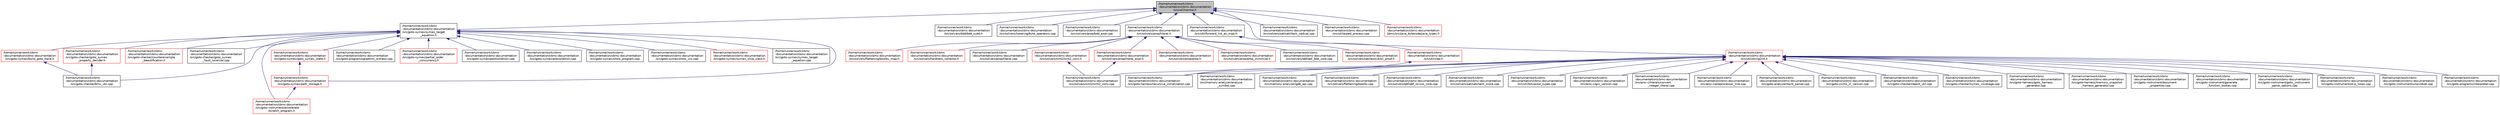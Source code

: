 digraph "/home/runner/work/cbmc-documentation/cbmc-documentation/src/util/narrow.h"
{
 // LATEX_PDF_SIZE
  bgcolor="transparent";
  edge [fontname="Helvetica",fontsize="10",labelfontname="Helvetica",labelfontsize="10"];
  node [fontname="Helvetica",fontsize="10",shape=record];
  Node1 [label="/home/runner/work/cbmc\l-documentation/cbmc-documentation\l/src/util/narrow.h",height=0.2,width=0.4,color="black", fillcolor="grey75", style="filled", fontcolor="black",tooltip=" "];
  Node1 -> Node2 [dir="back",color="midnightblue",fontsize="10",style="solid",fontname="Helvetica"];
  Node2 [label="/home/runner/work/cbmc\l-documentation/cbmc-documentation\l/src/goto-symex/symex_target\l_equation.h",height=0.2,width=0.4,color="black",URL="$symex__target__equation_8h.html",tooltip=" "];
  Node2 -> Node3 [dir="back",color="midnightblue",fontsize="10",style="solid",fontname="Helvetica"];
  Node3 [label="/home/runner/work/cbmc\l-documentation/cbmc-documentation\l/src/goto-checker/bmc_util.cpp",height=0.2,width=0.4,color="black",URL="$bmc__util_8cpp.html",tooltip=" "];
  Node2 -> Node4 [dir="back",color="midnightblue",fontsize="10",style="solid",fontname="Helvetica"];
  Node4 [label="/home/runner/work/cbmc\l-documentation/cbmc-documentation\l/src/goto-checker/goto_symex\l_property_decider.h",height=0.2,width=0.4,color="red",URL="$goto__symex__property__decider_8h.html",tooltip=" "];
  Node4 -> Node3 [dir="back",color="midnightblue",fontsize="10",style="solid",fontname="Helvetica"];
  Node2 -> Node18 [dir="back",color="midnightblue",fontsize="10",style="solid",fontname="Helvetica"];
  Node18 [label="/home/runner/work/cbmc\l-documentation/cbmc-documentation\l/src/goto-checker/counterexample\l_beautification.h",height=0.2,width=0.4,color="red",URL="$counterexample__beautification_8h.html",tooltip=" "];
  Node2 -> Node20 [dir="back",color="midnightblue",fontsize="10",style="solid",fontname="Helvetica"];
  Node20 [label="/home/runner/work/cbmc\l-documentation/cbmc-documentation\l/src/goto-checker/goto_symex\l_fault_localizer.cpp",height=0.2,width=0.4,color="black",URL="$goto__symex__fault__localizer_8cpp.html",tooltip=" "];
  Node2 -> Node21 [dir="back",color="midnightblue",fontsize="10",style="solid",fontname="Helvetica"];
  Node21 [label="/home/runner/work/cbmc\l-documentation/cbmc-documentation\l/src/goto-instrument/accelerate\l/scratch_program.h",height=0.2,width=0.4,color="red",URL="$scratch__program_8h.html",tooltip=" "];
  Node2 -> Node28 [dir="back",color="midnightblue",fontsize="10",style="solid",fontname="Helvetica"];
  Node28 [label="/home/runner/work/cbmc\l-documentation/cbmc-documentation\l/src/goto-programs/graphml_witness.cpp",height=0.2,width=0.4,color="black",URL="$graphml__witness_8cpp.html",tooltip=" "];
  Node2 -> Node29 [dir="back",color="midnightblue",fontsize="10",style="solid",fontname="Helvetica"];
  Node29 [label="/home/runner/work/cbmc\l-documentation/cbmc-documentation\l/src/goto-symex/goto_symex_state.h",height=0.2,width=0.4,color="red",URL="$goto__symex__state_8h.html",tooltip=" "];
  Node29 -> Node64 [dir="back",color="midnightblue",fontsize="10",style="solid",fontname="Helvetica"];
  Node64 [label="/home/runner/work/cbmc\l-documentation/cbmc-documentation\l/src/goto-symex/path_storage.h",height=0.2,width=0.4,color="red",URL="$path__storage_8h.html",tooltip="Storage of symbolic execution paths to resume."];
  Node64 -> Node21 [dir="back",color="midnightblue",fontsize="10",style="solid",fontname="Helvetica"];
  Node2 -> Node70 [dir="back",color="midnightblue",fontsize="10",style="solid",fontname="Helvetica"];
  Node70 [label="/home/runner/work/cbmc\l-documentation/cbmc-documentation\l/src/goto-symex/build_goto_trace.h",height=0.2,width=0.4,color="red",URL="$build__goto__trace_8h.html",tooltip=" "];
  Node70 -> Node3 [dir="back",color="midnightblue",fontsize="10",style="solid",fontname="Helvetica"];
  Node2 -> Node83 [dir="back",color="midnightblue",fontsize="10",style="solid",fontname="Helvetica"];
  Node83 [label="/home/runner/work/cbmc\l-documentation/cbmc-documentation\l/src/goto-symex/partial_order\l_concurrency.h",height=0.2,width=0.4,color="red",URL="$partial__order__concurrency_8h.html",tooltip=" "];
  Node2 -> Node64 [dir="back",color="midnightblue",fontsize="10",style="solid",fontname="Helvetica"];
  Node2 -> Node93 [dir="back",color="midnightblue",fontsize="10",style="solid",fontname="Helvetica"];
  Node93 [label="/home/runner/work/cbmc\l-documentation/cbmc-documentation\l/src/goto-symex/postcondition.cpp",height=0.2,width=0.4,color="black",URL="$postcondition_8cpp.html",tooltip=" "];
  Node2 -> Node94 [dir="back",color="midnightblue",fontsize="10",style="solid",fontname="Helvetica"];
  Node94 [label="/home/runner/work/cbmc\l-documentation/cbmc-documentation\l/src/goto-symex/precondition.cpp",height=0.2,width=0.4,color="black",URL="$precondition_8cpp.html",tooltip=" "];
  Node2 -> Node95 [dir="back",color="midnightblue",fontsize="10",style="solid",fontname="Helvetica"];
  Node95 [label="/home/runner/work/cbmc\l-documentation/cbmc-documentation\l/src/goto-symex/show_program.cpp",height=0.2,width=0.4,color="black",URL="$show__program_8cpp.html",tooltip=" "];
  Node2 -> Node96 [dir="back",color="midnightblue",fontsize="10",style="solid",fontname="Helvetica"];
  Node96 [label="/home/runner/work/cbmc\l-documentation/cbmc-documentation\l/src/goto-symex/show_vcc.cpp",height=0.2,width=0.4,color="black",URL="$show__vcc_8cpp.html",tooltip=" "];
  Node2 -> Node97 [dir="back",color="midnightblue",fontsize="10",style="solid",fontname="Helvetica"];
  Node97 [label="/home/runner/work/cbmc\l-documentation/cbmc-documentation\l/src/goto-symex/symex_slice_class.h",height=0.2,width=0.4,color="red",URL="$symex__slice__class_8h.html",tooltip=" "];
  Node2 -> Node99 [dir="back",color="midnightblue",fontsize="10",style="solid",fontname="Helvetica"];
  Node99 [label="/home/runner/work/cbmc\l-documentation/cbmc-documentation\l/src/goto-symex/symex_target\l_equation.cpp",height=0.2,width=0.4,color="black",URL="$symex__target__equation_8cpp.html",tooltip=" "];
  Node1 -> Node100 [dir="back",color="midnightblue",fontsize="10",style="solid",fontname="Helvetica"];
  Node100 [label="/home/runner/work/cbmc\l-documentation/cbmc-documentation\l/src/solvers/bdd/bdd_cudd.h",height=0.2,width=0.4,color="black",URL="$bdd__cudd_8h.html",tooltip=" "];
  Node1 -> Node101 [dir="back",color="midnightblue",fontsize="10",style="solid",fontname="Helvetica"];
  Node101 [label="/home/runner/work/cbmc\l-documentation/cbmc-documentation\l/src/solvers/lowering/byte_operators.cpp",height=0.2,width=0.4,color="black",URL="$solvers_2lowering_2byte__operators_8cpp.html",tooltip=" "];
  Node1 -> Node102 [dir="back",color="midnightblue",fontsize="10",style="solid",fontname="Helvetica"];
  Node102 [label="/home/runner/work/cbmc\l-documentation/cbmc-documentation\l/src/solvers/prop/bdd_expr.cpp",height=0.2,width=0.4,color="black",URL="$bdd__expr_8cpp.html",tooltip=" "];
  Node1 -> Node103 [dir="back",color="midnightblue",fontsize="10",style="solid",fontname="Helvetica"];
  Node103 [label="/home/runner/work/cbmc\l-documentation/cbmc-documentation\l/src/solvers/prop/literal.h",height=0.2,width=0.4,color="black",URL="$literal_8h.html",tooltip=" "];
  Node103 -> Node104 [dir="back",color="midnightblue",fontsize="10",style="solid",fontname="Helvetica"];
  Node104 [label="/home/runner/work/cbmc\l-documentation/cbmc-documentation\l/src/solvers/flattening/boolbv_map.h",height=0.2,width=0.4,color="red",URL="$boolbv__map_8h.html",tooltip=" "];
  Node103 -> Node168 [dir="back",color="midnightblue",fontsize="10",style="solid",fontname="Helvetica"];
  Node168 [label="/home/runner/work/cbmc\l-documentation/cbmc-documentation\l/src/solvers/hardness_collector.h",height=0.2,width=0.4,color="red",URL="$hardness__collector_8h.html",tooltip=" "];
  Node103 -> Node185 [dir="back",color="midnightblue",fontsize="10",style="solid",fontname="Helvetica"];
  Node185 [label="/home/runner/work/cbmc\l-documentation/cbmc-documentation\l/src/solvers/prop/literal.cpp",height=0.2,width=0.4,color="black",URL="$literal_8cpp.html",tooltip=" "];
  Node103 -> Node186 [dir="back",color="midnightblue",fontsize="10",style="solid",fontname="Helvetica"];
  Node186 [label="/home/runner/work/cbmc\l-documentation/cbmc-documentation\l/src/solvers/prop/literal_expr.h",height=0.2,width=0.4,color="red",URL="$literal__expr_8h.html",tooltip=" "];
  Node186 -> Node188 [dir="back",color="midnightblue",fontsize="10",style="solid",fontname="Helvetica"];
  Node188 [label="/home/runner/work/cbmc\l-documentation/cbmc-documentation\l/src/solvers/smt2/smt2_conv.cpp",height=0.2,width=0.4,color="black",URL="$smt2__conv_8cpp.html",tooltip=" "];
  Node103 -> Node190 [dir="back",color="midnightblue",fontsize="10",style="solid",fontname="Helvetica"];
  Node190 [label="/home/runner/work/cbmc\l-documentation/cbmc-documentation\l/src/solvers/prop/prop.h",height=0.2,width=0.4,color="red",URL="$prop_8h.html",tooltip=" "];
  Node103 -> Node240 [dir="back",color="midnightblue",fontsize="10",style="solid",fontname="Helvetica"];
  Node240 [label="/home/runner/work/cbmc\l-documentation/cbmc-documentation\l/src/solvers/prop/prop_minimize.h",height=0.2,width=0.4,color="red",URL="$prop__minimize_8h.html",tooltip=" "];
  Node103 -> Node206 [dir="back",color="midnightblue",fontsize="10",style="solid",fontname="Helvetica"];
  Node206 [label="/home/runner/work/cbmc\l-documentation/cbmc-documentation\l/src/solvers/qbf/qbf_bdd_core.cpp",height=0.2,width=0.4,color="black",URL="$qbf__bdd__core_8cpp.html",tooltip=" "];
  Node103 -> Node241 [dir="back",color="midnightblue",fontsize="10",style="solid",fontname="Helvetica"];
  Node241 [label="/home/runner/work/cbmc\l-documentation/cbmc-documentation\l/src/solvers/sat/resolution_proof.h",height=0.2,width=0.4,color="red",URL="$resolution__proof_8h.html",tooltip=" "];
  Node103 -> Node243 [dir="back",color="midnightblue",fontsize="10",style="solid",fontname="Helvetica"];
  Node243 [label="/home/runner/work/cbmc\l-documentation/cbmc-documentation\l/src/solvers/smt2/smt2_conv.h",height=0.2,width=0.4,color="red",URL="$smt2__conv_8h.html",tooltip=" "];
  Node243 -> Node188 [dir="back",color="midnightblue",fontsize="10",style="solid",fontname="Helvetica"];
  Node1 -> Node178 [dir="back",color="midnightblue",fontsize="10",style="solid",fontname="Helvetica"];
  Node178 [label="/home/runner/work/cbmc\l-documentation/cbmc-documentation\l/src/solvers/sat/satcheck_cadical.cpp",height=0.2,width=0.4,color="black",URL="$satcheck__cadical_8cpp.html",tooltip=" "];
  Node1 -> Node249 [dir="back",color="midnightblue",fontsize="10",style="solid",fontname="Helvetica"];
  Node249 [label="/home/runner/work/cbmc\l-documentation/cbmc-documentation\l/src/util/forward_list_as_map.h",height=0.2,width=0.4,color="black",URL="$forward__list__as__map_8h.html",tooltip=" "];
  Node249 -> Node250 [dir="back",color="midnightblue",fontsize="10",style="solid",fontname="Helvetica"];
  Node250 [label="/home/runner/work/cbmc\l-documentation/cbmc-documentation\l/src/util/irep.h",height=0.2,width=0.4,color="red",URL="$irep_8h.html",tooltip=" "];
  Node250 -> Node355 [dir="back",color="midnightblue",fontsize="10",style="solid",fontname="Helvetica"];
  Node355 [label="/home/runner/work/cbmc\l-documentation/cbmc-documentation\l/src/goto-harness/recursive_initialization.cpp",height=0.2,width=0.4,color="black",URL="$recursive__initialization_8cpp.html",tooltip=" "];
  Node1 -> Node1365 [dir="back",color="midnightblue",fontsize="10",style="solid",fontname="Helvetica"];
  Node1365 [label="/home/runner/work/cbmc\l-documentation/cbmc-documentation\l/src/util/string2int.h",height=0.2,width=0.4,color="red",URL="$string2int_8h.html",tooltip=" "];
  Node1365 -> Node1319 [dir="back",color="midnightblue",fontsize="10",style="solid",fontname="Helvetica"];
  Node1319 [label="/home/runner/work/cbmc\l-documentation/cbmc-documentation\l/src/ansi-c/gcc_version.cpp",height=0.2,width=0.4,color="black",URL="$gcc__version_8cpp.html",tooltip=" "];
  Node1365 -> Node897 [dir="back",color="midnightblue",fontsize="10",style="solid",fontname="Helvetica"];
  Node897 [label="/home/runner/work/cbmc\l-documentation/cbmc-documentation\l/src/ansi-c/literals/convert\l_integer_literal.cpp",height=0.2,width=0.4,color="black",URL="$convert__integer__literal_8cpp.html",tooltip=" "];
  Node1365 -> Node1215 [dir="back",color="midnightblue",fontsize="10",style="solid",fontname="Helvetica"];
  Node1215 [label="/home/runner/work/cbmc\l-documentation/cbmc-documentation\l/src/ansi-c/preprocessor_line.cpp",height=0.2,width=0.4,color="black",URL="$preprocessor__line_8cpp.html",tooltip=" "];
  Node1365 -> Node345 [dir="back",color="midnightblue",fontsize="10",style="solid",fontname="Helvetica"];
  Node345 [label="/home/runner/work/cbmc\l-documentation/cbmc-documentation\l/src/goto-analyzer/taint_parser.cpp",height=0.2,width=0.4,color="black",URL="$taint__parser_8cpp.html",tooltip=" "];
  Node1365 -> Node1321 [dir="back",color="midnightblue",fontsize="10",style="solid",fontname="Helvetica"];
  Node1321 [label="/home/runner/work/cbmc\l-documentation/cbmc-documentation\l/src/goto-cc/ms_cl_version.cpp",height=0.2,width=0.4,color="black",URL="$ms__cl__version_8cpp.html",tooltip=" "];
  Node1365 -> Node77 [dir="back",color="midnightblue",fontsize="10",style="solid",fontname="Helvetica"];
  Node77 [label="/home/runner/work/cbmc\l-documentation/cbmc-documentation\l/src/goto-checker/report_util.cpp",height=0.2,width=0.4,color="black",URL="$report__util_8cpp.html",tooltip=" "];
  Node1365 -> Node478 [dir="back",color="midnightblue",fontsize="10",style="solid",fontname="Helvetica"];
  Node478 [label="/home/runner/work/cbmc\l-documentation/cbmc-documentation\l/src/goto-checker/symex_coverage.cpp",height=0.2,width=0.4,color="black",URL="$symex__coverage_8cpp.html",tooltip=" "];
  Node1365 -> Node351 [dir="back",color="midnightblue",fontsize="10",style="solid",fontname="Helvetica"];
  Node351 [label="/home/runner/work/cbmc\l-documentation/cbmc-documentation\l/src/goto-harness/goto_harness\l_generator.cpp",height=0.2,width=0.4,color="black",URL="$goto__harness__generator_8cpp.html",tooltip=" "];
  Node1365 -> Node354 [dir="back",color="midnightblue",fontsize="10",style="solid",fontname="Helvetica"];
  Node354 [label="/home/runner/work/cbmc\l-documentation/cbmc-documentation\l/src/goto-harness/memory_snapshot\l_harness_generator.cpp",height=0.2,width=0.4,color="black",URL="$memory__snapshot__harness__generator_8cpp.html",tooltip=" "];
  Node1365 -> Node355 [dir="back",color="midnightblue",fontsize="10",style="solid",fontname="Helvetica"];
  Node1365 -> Node756 [dir="back",color="midnightblue",fontsize="10",style="solid",fontname="Helvetica"];
  Node756 [label="/home/runner/work/cbmc\l-documentation/cbmc-documentation\l/src/goto-instrument/document\l_properties.cpp",height=0.2,width=0.4,color="black",URL="$document__properties_8cpp.html",tooltip=" "];
  Node1365 -> Node376 [dir="back",color="midnightblue",fontsize="10",style="solid",fontname="Helvetica"];
  Node376 [label="/home/runner/work/cbmc\l-documentation/cbmc-documentation\l/src/goto-instrument/generate\l_function_bodies.cpp",height=0.2,width=0.4,color="black",URL="$generate__function__bodies_8cpp.html",tooltip=" "];
  Node1365 -> Node256 [dir="back",color="midnightblue",fontsize="10",style="solid",fontname="Helvetica"];
  Node256 [label="/home/runner/work/cbmc\l-documentation/cbmc-documentation\l/src/goto-instrument/goto_instrument\l_parse_options.cpp",height=0.2,width=0.4,color="black",URL="$goto__instrument__parse__options_8cpp.html",tooltip=" "];
  Node1365 -> Node767 [dir="back",color="midnightblue",fontsize="10",style="solid",fontname="Helvetica"];
  Node767 [label="/home/runner/work/cbmc\l-documentation/cbmc-documentation\l/src/goto-instrument/skip_loops.cpp",height=0.2,width=0.4,color="black",URL="$skip__loops_8cpp.html",tooltip=" "];
  Node1365 -> Node758 [dir="back",color="midnightblue",fontsize="10",style="solid",fontname="Helvetica"];
  Node758 [label="/home/runner/work/cbmc\l-documentation/cbmc-documentation\l/src/goto-instrument/unwindset.cpp",height=0.2,width=0.4,color="black",URL="$unwindset_8cpp.html",tooltip=" "];
  Node1365 -> Node778 [dir="back",color="midnightblue",fontsize="10",style="solid",fontname="Helvetica"];
  Node778 [label="/home/runner/work/cbmc\l-documentation/cbmc-documentation\l/src/goto-programs/interpreter.cpp",height=0.2,width=0.4,color="black",URL="$interpreter_8cpp.html",tooltip=" "];
  Node1365 -> Node966 [dir="back",color="midnightblue",fontsize="10",style="solid",fontname="Helvetica"];
  Node966 [label="/home/runner/work/cbmc\l-documentation/cbmc-documentation\l/src/memory-analyzer/analyze\l_symbol.cpp",height=0.2,width=0.4,color="black",URL="$analyze__symbol_8cpp.html",tooltip=" "];
  Node1365 -> Node1250 [dir="back",color="midnightblue",fontsize="10",style="solid",fontname="Helvetica"];
  Node1250 [label="/home/runner/work/cbmc\l-documentation/cbmc-documentation\l/src/memory-analyzer/gdb_api.cpp",height=0.2,width=0.4,color="black",URL="$gdb__api_8cpp.html",tooltip=" "];
  Node1365 -> Node106 [dir="back",color="midnightblue",fontsize="10",style="solid",fontname="Helvetica"];
  Node106 [label="/home/runner/work/cbmc\l-documentation/cbmc-documentation\l/src/solvers/flattening/boolbv.cpp",height=0.2,width=0.4,color="black",URL="$boolbv_8cpp.html",tooltip=" "];
  Node1365 -> Node208 [dir="back",color="midnightblue",fontsize="10",style="solid",fontname="Helvetica"];
  Node208 [label="/home/runner/work/cbmc\l-documentation/cbmc-documentation\l/src/solvers/qbf/qbf_skizzo_core.cpp",height=0.2,width=0.4,color="black",URL="$qbf__skizzo__core_8cpp.html",tooltip=" "];
  Node1365 -> Node228 [dir="back",color="midnightblue",fontsize="10",style="solid",fontname="Helvetica"];
  Node228 [label="/home/runner/work/cbmc\l-documentation/cbmc-documentation\l/src/solvers/sat/satcheck_zcore.cpp",height=0.2,width=0.4,color="black",URL="$satcheck__zcore_8cpp.html",tooltip=" "];
  Node1365 -> Node188 [dir="back",color="midnightblue",fontsize="10",style="solid",fontname="Helvetica"];
  Node1365 -> Node1048 [dir="back",color="midnightblue",fontsize="10",style="solid",fontname="Helvetica"];
  Node1048 [label="/home/runner/work/cbmc\l-documentation/cbmc-documentation\l/src/util/bitvector_types.cpp",height=0.2,width=0.4,color="black",URL="$bitvector__types_8cpp.html",tooltip=" "];
  Node1 -> Node1259 [dir="back",color="midnightblue",fontsize="10",style="solid",fontname="Helvetica"];
  Node1259 [label="/home/runner/work/cbmc\l-documentation/cbmc-documentation\l/src/util/piped_process.cpp",height=0.2,width=0.4,color="black",URL="$piped__process_8cpp.html",tooltip=" "];
  Node1 -> Node1099 [dir="back",color="midnightblue",fontsize="10",style="solid",fontname="Helvetica"];
  Node1099 [label="/home/runner/work/cbmc\l-documentation/cbmc-documentation\l/jbmc/src/java_bytecode/java_types.h",height=0.2,width=0.4,color="red",URL="$java__types_8h.html",tooltip=" "];
}
